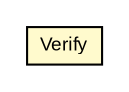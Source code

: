 #!/usr/local/bin/dot
#
# Class diagram 
# Generated by UMLGraph version R5_6-24-gf6e263 (http://www.umlgraph.org/)
#

digraph G {
	edge [fontname="arial",fontsize=10,labelfontname="arial",labelfontsize=10];
	node [fontname="arial",fontsize=10,shape=plaintext];
	nodesep=0.25;
	ranksep=0.5;
	// com.google.code.play.selenium.step.Verify
	c1586 [label=<<table title="com.google.code.play.selenium.step.Verify" border="0" cellborder="1" cellspacing="0" cellpadding="2" port="p" bgcolor="lemonChiffon" href="./Verify.html">
		<tr><td><table border="0" cellspacing="0" cellpadding="1">
<tr><td align="center" balign="center"> Verify </td></tr>
		</table></td></tr>
		</table>>, URL="./Verify.html", fontname="arial", fontcolor="black", fontsize=9.0];
}

